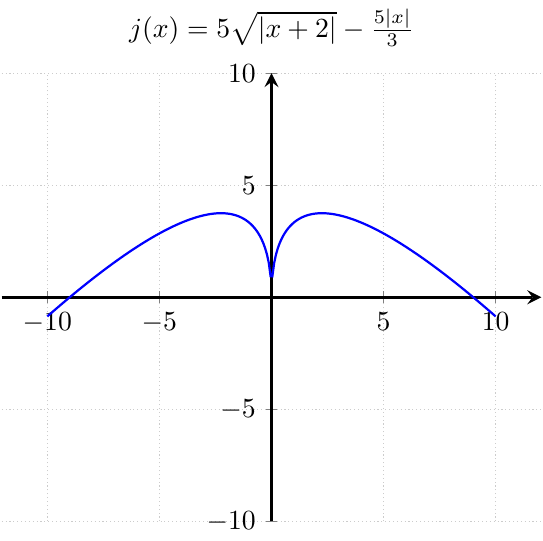 \documentclass[tikz]{standalone}
\usepackage{pgfplots}
\pgfplotsset{compat=1.16}

\begin{document}
\begin{tikzpicture}
    \begin{axis}[
      axis lines=middle,
      axis line style={very thick},
      axis equal,
      xmin=-10,xmax=10,ymin=-10,ymax=10,
      xtick distance=5,
      ytick distance=5,
      title={$j(x) = 5\sqrt{|x + 2|} - \frac{5|x|}{3}$},
      grid=both,
      grid style={thin,densely dotted,black!20}]
      \addplot[domain=-10:10,samples=250,blue,thick] {5 * sqrt(abs(x)) - (5 * abs(x) / 3)};
    \end{axis}
\end{tikzpicture}
\end{document}
